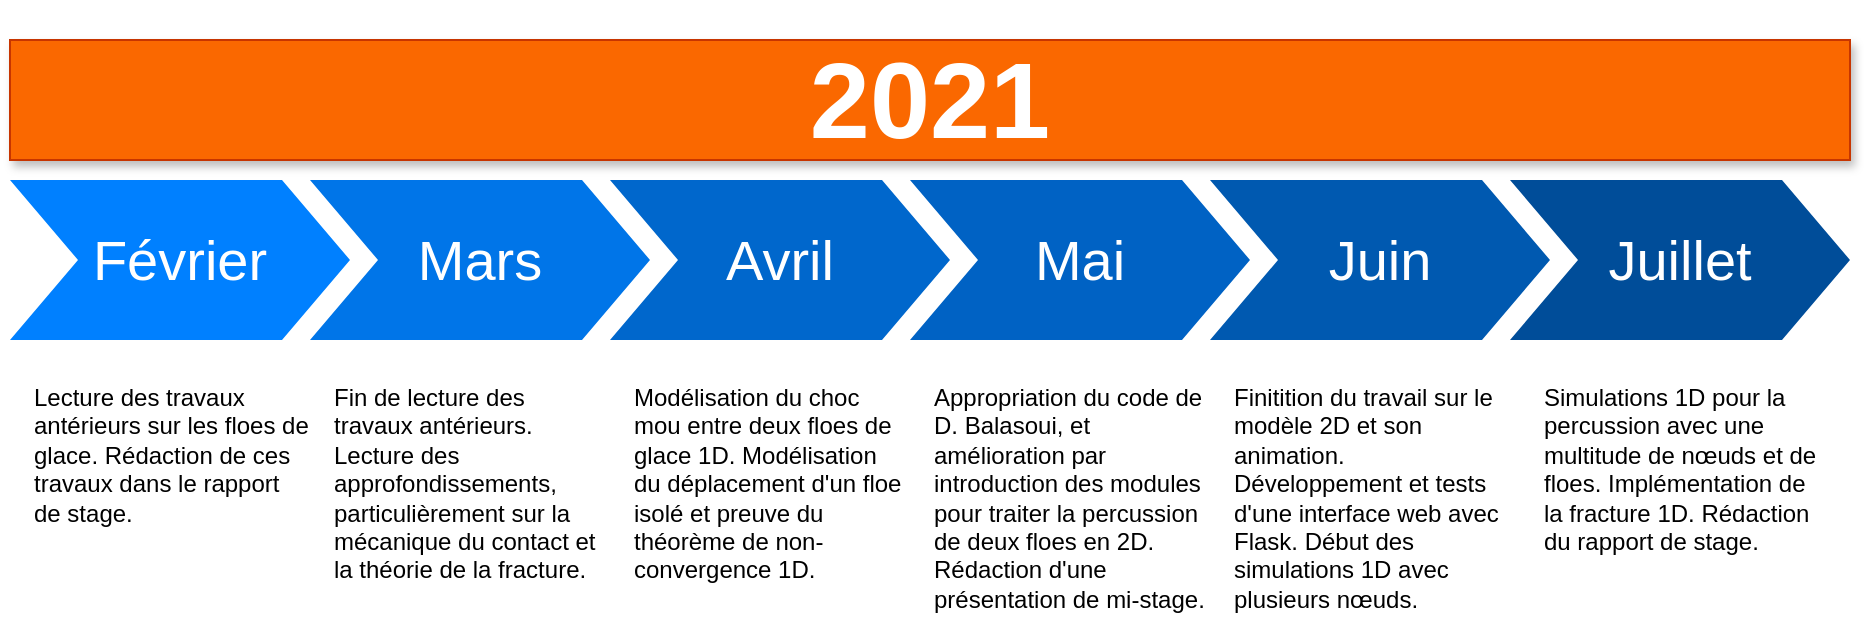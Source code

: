 <mxfile version="14.5.1" type="device"><diagram name="Page-1" id="d9b1e647-80fa-b4a2-5024-87a742678bcc"><mxGraphModel dx="1086" dy="966" grid="1" gridSize="10" guides="1" tooltips="1" connect="1" arrows="1" fold="1" page="1" pageScale="1" pageWidth="1100" pageHeight="850" background="#ffffff" math="0" shadow="0"><root><mxCell id="0"/><mxCell id="1" parent="0"/><mxCell id="57fe6abec08f04cb-1" value="Février" style="shape=step;whiteSpace=wrap;html=1;fontSize=28;fillColor=#0080FF;fontColor=#FFFFFF;strokeColor=none;" parent="1" vertex="1"><mxGeometry x="90" y="180" width="170" height="80" as="geometry"/></mxCell><mxCell id="57fe6abec08f04cb-2" value="Mars" style="shape=step;whiteSpace=wrap;html=1;fontSize=28;fillColor=#0075E8;fontColor=#FFFFFF;strokeColor=none;" parent="1" vertex="1"><mxGeometry x="240" y="180" width="170" height="80" as="geometry"/></mxCell><mxCell id="57fe6abec08f04cb-3" value="Avril" style="shape=step;whiteSpace=wrap;html=1;fontSize=28;fillColor=#0067CC;fontColor=#FFFFFF;strokeColor=none;" parent="1" vertex="1"><mxGeometry x="390" y="180" width="170" height="80" as="geometry"/></mxCell><mxCell id="57fe6abec08f04cb-4" value="Mai" style="shape=step;whiteSpace=wrap;html=1;fontSize=28;fillColor=#0062C4;fontColor=#FFFFFF;strokeColor=none;" parent="1" vertex="1"><mxGeometry x="540" y="180" width="170" height="80" as="geometry"/></mxCell><mxCell id="57fe6abec08f04cb-5" value="Juin" style="shape=step;whiteSpace=wrap;html=1;fontSize=28;fillColor=#0059B0;fontColor=#FFFFFF;strokeColor=none;" parent="1" vertex="1"><mxGeometry x="690" y="180" width="170" height="80" as="geometry"/></mxCell><mxCell id="57fe6abec08f04cb-6" value="Juillet" style="shape=step;whiteSpace=wrap;html=1;fontSize=28;fillColor=#004D99;fontColor=#FFFFFF;strokeColor=none;" parent="1" vertex="1"><mxGeometry x="840" y="180" width="170" height="80" as="geometry"/></mxCell><mxCell id="57fe6abec08f04cb-7" value="2021" style="text;html=1;strokeColor=#C73500;fillColor=#fa6800;align=center;verticalAlign=middle;whiteSpace=wrap;fontSize=54;fontStyle=1;fontColor=#ffffff;rounded=0;glass=0;shadow=1;" parent="1" vertex="1"><mxGeometry x="90" y="110" width="920" height="60" as="geometry"/></mxCell><mxCell id="57fe6abec08f04cb-8" value="Lecture des travaux antérieurs sur les floes de glace. Rédaction de ces travaux dans le rapport de stage." style="text;spacingTop=-5;fillColor=#ffffff;whiteSpace=wrap;html=1;align=left;fontSize=12;fontFamily=Helvetica;fillColor=none;strokeColor=none;" parent="1" vertex="1"><mxGeometry x="100" y="280" width="140" height="120" as="geometry"/></mxCell><mxCell id="57fe6abec08f04cb-9" value="Fin de lecture des travaux antérieurs. Lecture des approfondissements,&amp;nbsp; particulièrement sur la mécanique du contact et la théorie de la fracture.&amp;nbsp;" style="text;spacingTop=-5;fillColor=#ffffff;whiteSpace=wrap;html=1;align=left;fontSize=12;fontFamily=Helvetica;fillColor=none;strokeColor=none;" parent="1" vertex="1"><mxGeometry x="250" y="280" width="140" height="120" as="geometry"/></mxCell><mxCell id="57fe6abec08f04cb-10" value="Modélisation du choc mou entre deux floes de glace 1D. Modélisation du déplacement d'un floe isolé et preuve du théorème de non-convergence 1D." style="text;spacingTop=-5;fillColor=#ffffff;whiteSpace=wrap;html=1;align=left;fontSize=12;fontFamily=Helvetica;fillColor=none;strokeColor=none;" parent="1" vertex="1"><mxGeometry x="400" y="280" width="140" height="120" as="geometry"/></mxCell><mxCell id="57fe6abec08f04cb-11" value="Appropriation du code de D. Balasoui, et amélioration par introduction des modules pour traiter la percussion de deux floes en 2D. Rédaction d'une présentation de mi-stage." style="text;spacingTop=-5;fillColor=#ffffff;whiteSpace=wrap;html=1;align=left;fontSize=12;fontFamily=Helvetica;fillColor=none;strokeColor=none;" parent="1" vertex="1"><mxGeometry x="550" y="280" width="140" height="120" as="geometry"/></mxCell><mxCell id="57fe6abec08f04cb-12" value="Finitition du travail sur le modèle 2D et son animation. Développement&amp;nbsp;et tests&lt;br&gt;d'une interface web avec Flask. Début des simulations 1D avec plusieurs nœuds." style="text;spacingTop=-5;fillColor=#ffffff;whiteSpace=wrap;html=1;align=left;fontSize=12;fontFamily=Helvetica;fillColor=none;strokeColor=none;" parent="1" vertex="1"><mxGeometry x="700" y="280" width="140" height="120" as="geometry"/></mxCell><mxCell id="57fe6abec08f04cb-13" value="Simulations 1D pour la percussion avec une multitude de nœuds et de floes. Implémentation de la fracture 1D. Rédaction du rapport de stage." style="text;spacingTop=-5;fillColor=#ffffff;whiteSpace=wrap;html=1;align=left;fontSize=12;fontFamily=Helvetica;fillColor=none;rounded=0;shadow=0;glass=1;opacity=50;" parent="1" vertex="1"><mxGeometry x="855" y="280" width="140" height="120" as="geometry"/></mxCell><mxCell id="SIgEjVHFT5U-blzPLmBi-1" value="" style="rounded=0;whiteSpace=wrap;html=1;fillColor=none;strokeColor=none;" vertex="1" parent="1"><mxGeometry x="510" y="90" width="80" height="20" as="geometry"/></mxCell></root></mxGraphModel></diagram></mxfile>